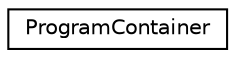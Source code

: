 digraph "Graphical Class Hierarchy"
{
  edge [fontname="Helvetica",fontsize="10",labelfontname="Helvetica",labelfontsize="10"];
  node [fontname="Helvetica",fontsize="10",shape=record];
  rankdir="LR";
  Node0 [label="ProgramContainer",height=0.2,width=0.4,color="black", fillcolor="white", style="filled",URL="$class_program_container.html",tooltip="Класът представлява контейнер за Program. "];
}
